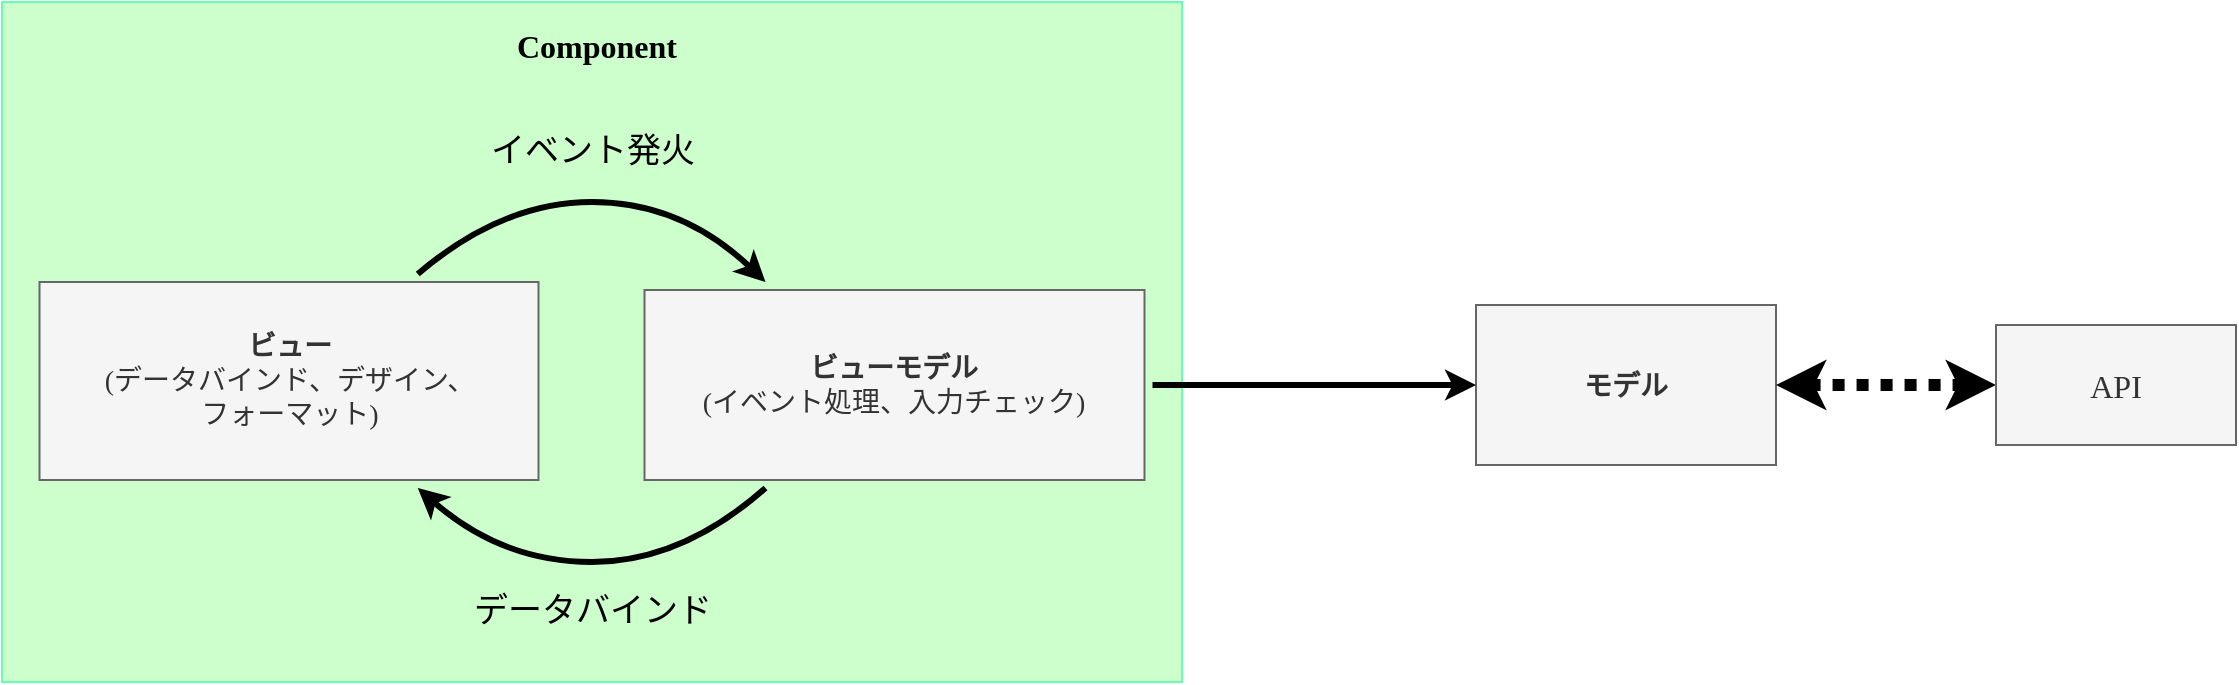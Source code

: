 <mxfile>
    <diagram id="z3uo43hMrY5UEmzsBYZ2" name="ページ1">
        <mxGraphModel dx="1199" dy="786" grid="1" gridSize="10" guides="1" tooltips="1" connect="1" arrows="1" fold="1" page="1" pageScale="1" pageWidth="827" pageHeight="1169" math="0" shadow="0">
            <root>
                <mxCell id="0"/>
                <mxCell id="1" parent="0"/>
                <mxCell id="2" value="モデル" style="rounded=0;whiteSpace=wrap;html=1;fillColor=#f5f5f5;fontColor=#333333;strokeColor=#666666;fontStyle=1;verticalAlign=middle;fontSize=14;" parent="1" vertex="1">
                    <mxGeometry x="827" y="271.5" width="150" height="80" as="geometry"/>
                </mxCell>
                <mxCell id="4" value="" style="endArrow=classic;html=1;fontSize=14;fontFamily=Noto Sans JP;fontSource=https%3A%2F%2Ffonts.googleapis.com%2Fcss%3Ffamily%3DNoto%2BSans%2BJP;exitX=0;exitY=0.5;exitDx=0;exitDy=0;startArrow=classic;startFill=1;dashed=1;strokeWidth=6;dashPattern=1 1;" parent="1" source="5" edge="1">
                    <mxGeometry width="50" height="50" relative="1" as="geometry">
                        <mxPoint x="1056" y="209.5" as="sourcePoint"/>
                        <mxPoint x="977" y="311.5" as="targetPoint"/>
                    </mxGeometry>
                </mxCell>
                <mxCell id="5" value="API" style="rounded=0;whiteSpace=wrap;html=1;fontSize=16;fillColor=#f5f5f5;strokeColor=#666666;fontFamily=Noto Sans JP;fontSource=https%3A%2F%2Ffonts.googleapis.com%2Fcss%3Ffamily%3DNoto%2BSans%2BJP;fontColor=#333333;" parent="1" vertex="1">
                    <mxGeometry x="1087" y="281.5" width="120" height="60" as="geometry"/>
                </mxCell>
                <mxCell id="8" value="Component" style="rounded=0;whiteSpace=wrap;html=1;align=center;spacingLeft=5;fillColor=#CCFFCC;fontColor=#000000;strokeColor=#66FFB3;verticalAlign=top;fontSize=16;fontFamily=Noto Sans JP;fontSource=https%3A%2F%2Ffonts.googleapis.com%2Fcss%3Ffamily%3DNoto%2BSans%2BJP;fontStyle=1;spacingTop=6;" parent="1" vertex="1">
                    <mxGeometry x="90" y="120" width="590" height="340" as="geometry"/>
                </mxCell>
                <mxCell id="9" value="&lt;b&gt;ビュー&lt;/b&gt;&lt;br style=&quot;font-size: 14px&quot;&gt;(データバインド、デザイン、&lt;br&gt;フォーマット)" style="rounded=0;whiteSpace=wrap;html=1;fontSize=14;fontFamily=Noto Sans JP;fontSource=https%3A%2F%2Ffonts.googleapis.com%2Fcss%3Ffamily%3DNoto%2BSans%2BJP;perimeterSpacing=4;fillColor=#f5f5f5;strokeColor=#666666;fontColor=#333333;" parent="1" vertex="1">
                    <mxGeometry x="108.75" y="260" width="249.5" height="99" as="geometry"/>
                </mxCell>
                <mxCell id="10" value="&lt;b&gt;ビューモデル&lt;/b&gt;&lt;br style=&quot;font-size: 14px&quot;&gt;(イベント処理、入力チェック)" style="rounded=0;whiteSpace=wrap;html=1;fontSize=14;fontFamily=Noto Sans JP;fontSource=https%3A%2F%2Ffonts.googleapis.com%2Fcss%3Ffamily%3DNoto%2BSans%2BJP;perimeterSpacing=4;fillColor=#f5f5f5;fontColor=#333333;strokeColor=#666666;" parent="1" vertex="1">
                    <mxGeometry x="411.25" y="264" width="250" height="95" as="geometry"/>
                </mxCell>
                <mxCell id="11" value="" style="endArrow=classic;html=1;fontSize=14;fontFamily=Noto Sans JP;fontSource=https%3A%2F%2Ffonts.googleapis.com%2Fcss%3Ffamily%3DNoto%2BSans%2BJP;exitX=1;exitY=0.5;exitDx=0;exitDy=0;strokeWidth=3;entryX=0;entryY=0.5;entryDx=0;entryDy=0;" parent="1" source="10" target="2" edge="1">
                    <mxGeometry width="50" height="50" relative="1" as="geometry">
                        <mxPoint x="640" y="262" as="sourcePoint"/>
                        <mxPoint x="770" y="310" as="targetPoint"/>
                    </mxGeometry>
                </mxCell>
                <mxCell id="20" value="" style="curved=1;endArrow=classic;html=1;rounded=1;sketch=0;exitX=0.75;exitY=0;exitDx=0;exitDy=0;entryX=0.25;entryY=0;entryDx=0;entryDy=0;strokeWidth=3;" parent="1" source="9" target="10" edge="1">
                    <mxGeometry width="50" height="50" relative="1" as="geometry">
                        <mxPoint x="510" y="330" as="sourcePoint"/>
                        <mxPoint x="560" y="280" as="targetPoint"/>
                        <Array as="points">
                            <mxPoint x="340" y="220"/>
                            <mxPoint x="430" y="220"/>
                        </Array>
                    </mxGeometry>
                </mxCell>
                <mxCell id="21" value="" style="curved=1;endArrow=classic;html=1;rounded=1;sketch=0;exitX=0.25;exitY=1;exitDx=0;exitDy=0;entryX=0.75;entryY=1;entryDx=0;entryDy=0;strokeWidth=3;" parent="1" source="10" target="9" edge="1">
                    <mxGeometry width="50" height="50" relative="1" as="geometry">
                        <mxPoint x="307.875" y="266.0" as="sourcePoint"/>
                        <mxPoint x="481.75" y="270" as="targetPoint"/>
                        <Array as="points">
                            <mxPoint x="430" y="400"/>
                            <mxPoint x="340" y="400"/>
                        </Array>
                    </mxGeometry>
                </mxCell>
                <mxCell id="23" value="イベント発火" style="text;html=1;strokeColor=none;fillColor=none;align=center;verticalAlign=middle;whiteSpace=wrap;rounded=0;fontSize=17;" parent="1" vertex="1">
                    <mxGeometry x="327.5" y="180" width="115" height="30" as="geometry"/>
                </mxCell>
                <mxCell id="24" value="データバインド" style="text;html=1;strokeColor=none;fillColor=none;align=center;verticalAlign=middle;whiteSpace=wrap;rounded=0;fontSize=17;" parent="1" vertex="1">
                    <mxGeometry x="318.75" y="410" width="132.5" height="30" as="geometry"/>
                </mxCell>
            </root>
        </mxGraphModel>
    </diagram>
</mxfile>